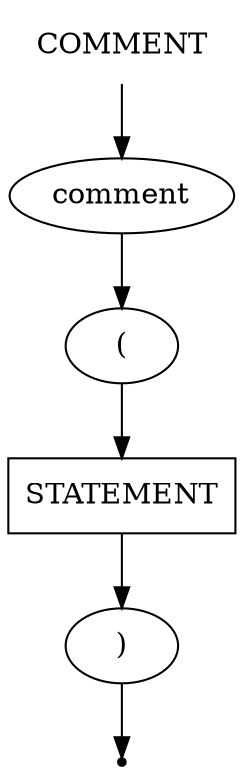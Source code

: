digraph COMMENT {
    start [label=COMMENT shape=plaintext]
    comment [label=comment shape=oval]
    open [label="(" shape=oval]
    statement [label=STATEMENT shape=box]
    close [label=")" shape=oval]
    end [label="" shape=point]

    start -> comment
    comment -> open
    open -> statement
    statement -> close
    close -> end
}
